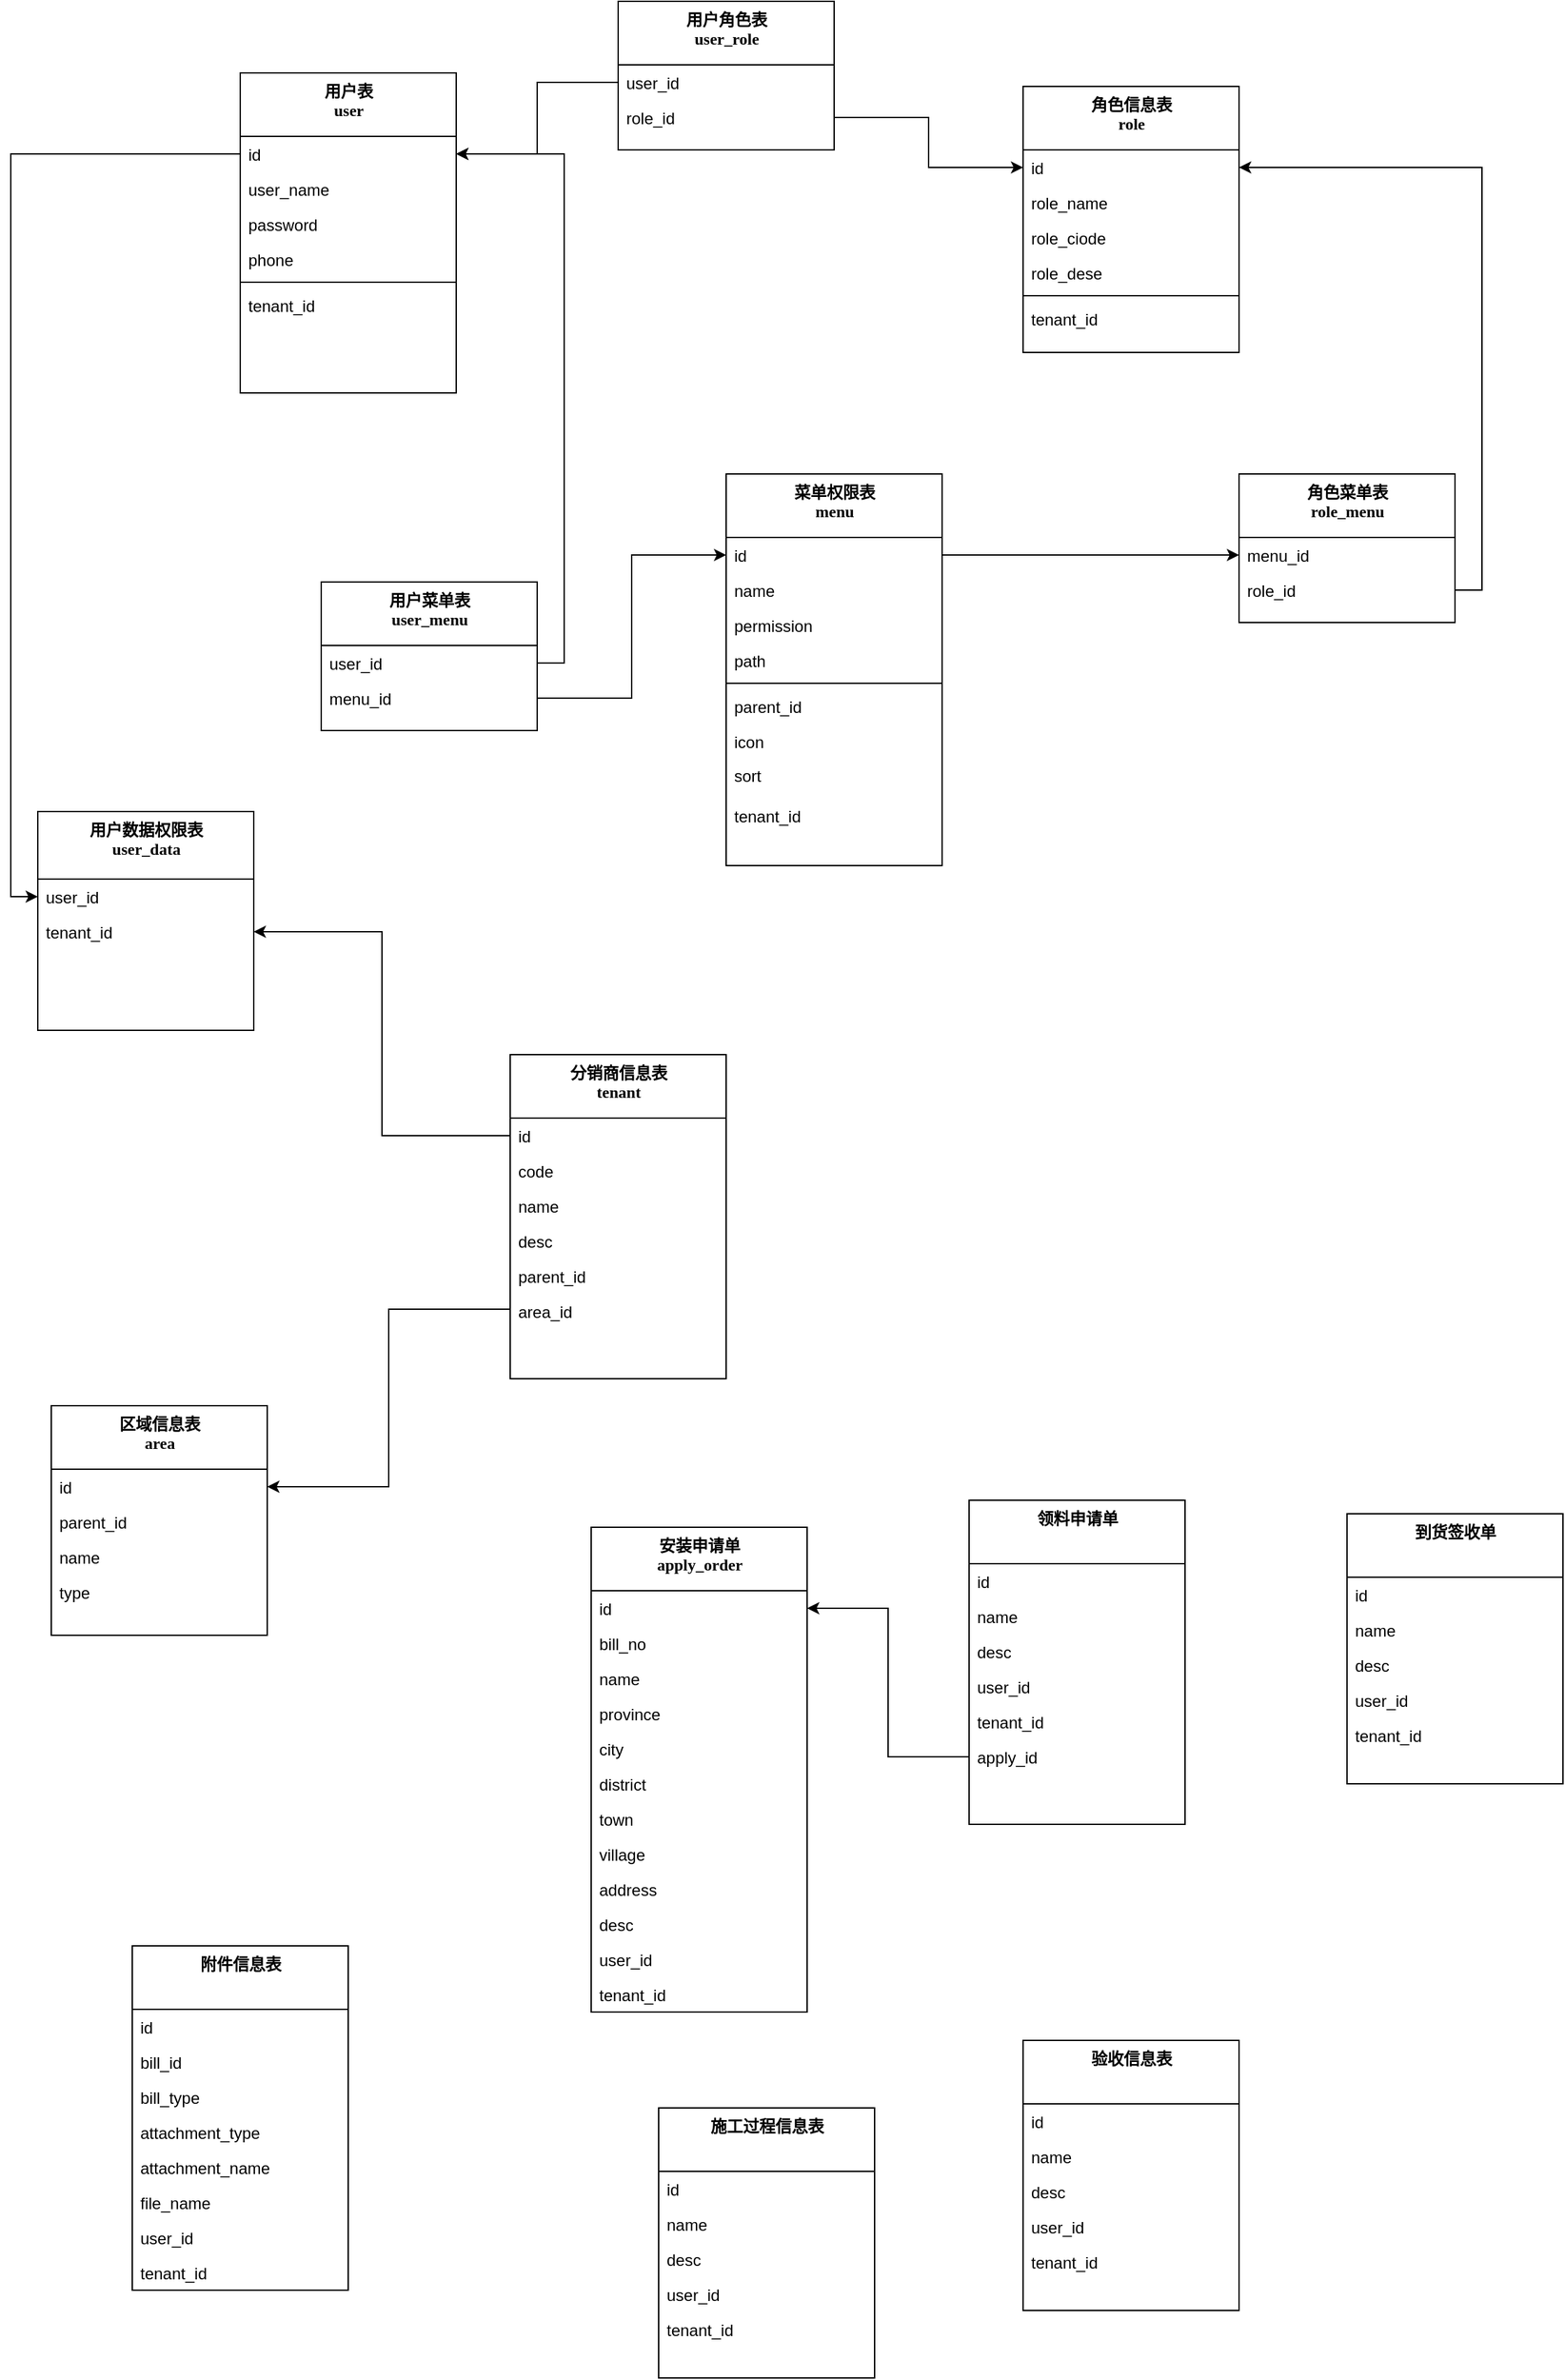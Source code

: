 <mxfile version="14.4.9" type="github">
  <diagram name="Page-1" id="9f46799a-70d6-7492-0946-bef42562c5a5">
    <mxGraphModel dx="2522" dy="762" grid="1" gridSize="10" guides="1" tooltips="1" connect="1" arrows="1" fold="1" page="1" pageScale="1" pageWidth="1100" pageHeight="850" background="#ffffff" math="0" shadow="0">
      <root>
        <mxCell id="0" />
        <mxCell id="1" parent="0" />
        <mxCell id="78961159f06e98e8-17" value="&lt;font style=&quot;vertical-align: inherit&quot;&gt;&lt;font style=&quot;vertical-align: inherit&quot;&gt;&lt;font style=&quot;vertical-align: inherit&quot;&gt;&lt;font style=&quot;vertical-align: inherit&quot;&gt;&lt;font style=&quot;vertical-align: inherit&quot;&gt;&lt;font style=&quot;vertical-align: inherit&quot;&gt;&lt;font style=&quot;vertical-align: inherit&quot;&gt;&lt;font style=&quot;vertical-align: inherit&quot;&gt;&lt;font style=&quot;vertical-align: inherit&quot;&gt;&lt;font style=&quot;vertical-align: inherit&quot;&gt;&lt;font style=&quot;vertical-align: inherit&quot;&gt;&lt;font style=&quot;vertical-align: inherit&quot;&gt;&lt;font style=&quot;vertical-align: inherit&quot;&gt;&lt;font style=&quot;vertical-align: inherit&quot;&gt;&lt;font style=&quot;vertical-align: inherit&quot;&gt;&lt;font style=&quot;vertical-align: inherit&quot;&gt;用户表&lt;br&gt;&lt;/font&gt;&lt;/font&gt;&lt;/font&gt;&lt;/font&gt;&lt;/font&gt;&lt;/font&gt;&lt;/font&gt;&lt;/font&gt;&lt;/font&gt;&lt;/font&gt;&lt;/font&gt;&lt;/font&gt;&lt;/font&gt;&lt;/font&gt;&lt;font style=&quot;vertical-align: inherit&quot;&gt;&lt;font style=&quot;vertical-align: inherit&quot;&gt;user&lt;/font&gt;&lt;/font&gt;&lt;br&gt;&lt;/font&gt;&lt;/font&gt;" style="swimlane;html=1;fontStyle=1;align=center;verticalAlign=top;childLayout=stackLayout;horizontal=1;startSize=47;horizontalStack=0;resizeParent=1;resizeLast=0;collapsible=1;marginBottom=0;swimlaneFillColor=#ffffff;rounded=0;shadow=0;comic=0;labelBackgroundColor=none;strokeWidth=1;fillColor=none;fontFamily=Verdana;fontSize=12" parent="1" vertex="1">
          <mxGeometry x="90" y="83" width="160" height="237" as="geometry">
            <mxRectangle x="90" y="83" width="70" height="26" as="alternateBounds" />
          </mxGeometry>
        </mxCell>
        <mxCell id="78961159f06e98e8-21" value="&lt;font style=&quot;vertical-align: inherit&quot;&gt;&lt;font style=&quot;vertical-align: inherit&quot;&gt;&lt;font style=&quot;vertical-align: inherit&quot;&gt;&lt;font style=&quot;vertical-align: inherit&quot;&gt;id&lt;/font&gt;&lt;/font&gt;&lt;/font&gt;&lt;/font&gt;" style="text;html=1;strokeColor=none;fillColor=none;align=left;verticalAlign=top;spacingLeft=4;spacingRight=4;whiteSpace=wrap;overflow=hidden;rotatable=0;points=[[0,0.5],[1,0.5]];portConstraint=eastwest;" parent="78961159f06e98e8-17" vertex="1">
          <mxGeometry y="47" width="160" height="26" as="geometry" />
        </mxCell>
        <mxCell id="78961159f06e98e8-25" value="&lt;font style=&quot;vertical-align: inherit&quot;&gt;&lt;font style=&quot;vertical-align: inherit&quot;&gt;user_name&lt;/font&gt;&lt;/font&gt;" style="text;html=1;strokeColor=none;fillColor=none;align=left;verticalAlign=top;spacingLeft=4;spacingRight=4;whiteSpace=wrap;overflow=hidden;rotatable=0;points=[[0,0.5],[1,0.5]];portConstraint=eastwest;" parent="78961159f06e98e8-17" vertex="1">
          <mxGeometry y="73" width="160" height="26" as="geometry" />
        </mxCell>
        <mxCell id="78961159f06e98e8-26" value="&lt;font style=&quot;vertical-align: inherit&quot;&gt;&lt;font style=&quot;vertical-align: inherit&quot;&gt;password&lt;/font&gt;&lt;/font&gt;" style="text;html=1;strokeColor=none;fillColor=none;align=left;verticalAlign=top;spacingLeft=4;spacingRight=4;whiteSpace=wrap;overflow=hidden;rotatable=0;points=[[0,0.5],[1,0.5]];portConstraint=eastwest;" parent="78961159f06e98e8-17" vertex="1">
          <mxGeometry y="99" width="160" height="26" as="geometry" />
        </mxCell>
        <mxCell id="78961159f06e98e8-20" value="&lt;font style=&quot;vertical-align: inherit&quot;&gt;&lt;font style=&quot;vertical-align: inherit&quot;&gt;&lt;font style=&quot;vertical-align: inherit&quot;&gt;&lt;font style=&quot;vertical-align: inherit&quot;&gt;&lt;font style=&quot;vertical-align: inherit&quot;&gt;&lt;font style=&quot;vertical-align: inherit&quot;&gt;&lt;font style=&quot;vertical-align: inherit&quot;&gt;&lt;font style=&quot;vertical-align: inherit&quot;&gt;phone&lt;/font&gt;&lt;/font&gt;&lt;/font&gt;&lt;/font&gt;&lt;/font&gt;&lt;/font&gt;&lt;/font&gt;&lt;/font&gt;" style="text;html=1;strokeColor=none;fillColor=none;align=left;verticalAlign=top;spacingLeft=4;spacingRight=4;whiteSpace=wrap;overflow=hidden;rotatable=0;points=[[0,0.5],[1,0.5]];portConstraint=eastwest;" parent="78961159f06e98e8-17" vertex="1">
          <mxGeometry y="125" width="160" height="26" as="geometry" />
        </mxCell>
        <mxCell id="78961159f06e98e8-19" value="" style="line;html=1;strokeWidth=1;fillColor=none;align=left;verticalAlign=middle;spacingTop=-1;spacingLeft=3;spacingRight=3;rotatable=0;labelPosition=right;points=[];portConstraint=eastwest;" parent="78961159f06e98e8-17" vertex="1">
          <mxGeometry y="151" width="160" height="8" as="geometry" />
        </mxCell>
        <mxCell id="78961159f06e98e8-27" value="&lt;font style=&quot;vertical-align: inherit&quot;&gt;&lt;font style=&quot;vertical-align: inherit&quot;&gt;tenant_id&lt;/font&gt;&lt;/font&gt;" style="text;html=1;strokeColor=none;fillColor=none;align=left;verticalAlign=top;spacingLeft=4;spacingRight=4;whiteSpace=wrap;overflow=hidden;rotatable=0;points=[[0,0.5],[1,0.5]];portConstraint=eastwest;" parent="78961159f06e98e8-17" vertex="1">
          <mxGeometry y="159" width="160" height="26" as="geometry" />
        </mxCell>
        <mxCell id="78961159f06e98e8-30" value="角色信息表&lt;br&gt;role" style="swimlane;html=1;fontStyle=1;align=center;verticalAlign=top;childLayout=stackLayout;horizontal=1;startSize=47;horizontalStack=0;resizeParent=1;resizeLast=0;collapsible=1;marginBottom=0;swimlaneFillColor=#ffffff;rounded=0;shadow=0;comic=0;labelBackgroundColor=none;strokeWidth=1;fillColor=none;fontFamily=Verdana;fontSize=12" parent="1" vertex="1">
          <mxGeometry x="670" y="93" width="160" height="197" as="geometry" />
        </mxCell>
        <mxCell id="78961159f06e98e8-31" value="id" style="text;html=1;strokeColor=none;fillColor=none;align=left;verticalAlign=top;spacingLeft=4;spacingRight=4;whiteSpace=wrap;overflow=hidden;rotatable=0;points=[[0,0.5],[1,0.5]];portConstraint=eastwest;" parent="78961159f06e98e8-30" vertex="1">
          <mxGeometry y="47" width="160" height="26" as="geometry" />
        </mxCell>
        <mxCell id="78961159f06e98e8-32" value="role_name" style="text;html=1;strokeColor=none;fillColor=none;align=left;verticalAlign=top;spacingLeft=4;spacingRight=4;whiteSpace=wrap;overflow=hidden;rotatable=0;points=[[0,0.5],[1,0.5]];portConstraint=eastwest;" parent="78961159f06e98e8-30" vertex="1">
          <mxGeometry y="73" width="160" height="26" as="geometry" />
        </mxCell>
        <mxCell id="78961159f06e98e8-33" value="role_ciode" style="text;html=1;strokeColor=none;fillColor=none;align=left;verticalAlign=top;spacingLeft=4;spacingRight=4;whiteSpace=wrap;overflow=hidden;rotatable=0;points=[[0,0.5],[1,0.5]];portConstraint=eastwest;" parent="78961159f06e98e8-30" vertex="1">
          <mxGeometry y="99" width="160" height="26" as="geometry" />
        </mxCell>
        <mxCell id="78961159f06e98e8-34" value="role_dese" style="text;html=1;strokeColor=none;fillColor=none;align=left;verticalAlign=top;spacingLeft=4;spacingRight=4;whiteSpace=wrap;overflow=hidden;rotatable=0;points=[[0,0.5],[1,0.5]];portConstraint=eastwest;" parent="78961159f06e98e8-30" vertex="1">
          <mxGeometry y="125" width="160" height="26" as="geometry" />
        </mxCell>
        <mxCell id="78961159f06e98e8-38" value="" style="line;html=1;strokeWidth=1;fillColor=none;align=left;verticalAlign=middle;spacingTop=-1;spacingLeft=3;spacingRight=3;rotatable=0;labelPosition=right;points=[];portConstraint=eastwest;" parent="78961159f06e98e8-30" vertex="1">
          <mxGeometry y="151" width="160" height="8" as="geometry" />
        </mxCell>
        <mxCell id="78961159f06e98e8-39" value="tenant_id" style="text;html=1;strokeColor=none;fillColor=none;align=left;verticalAlign=top;spacingLeft=4;spacingRight=4;whiteSpace=wrap;overflow=hidden;rotatable=0;points=[[0,0.5],[1,0.5]];portConstraint=eastwest;" parent="78961159f06e98e8-30" vertex="1">
          <mxGeometry y="159" width="160" height="26" as="geometry" />
        </mxCell>
        <mxCell id="FCenFna6meWZdQ7rGU5t-2" value="用户角色表&lt;br&gt;user_role" style="swimlane;html=1;fontStyle=1;align=center;verticalAlign=top;childLayout=stackLayout;horizontal=1;startSize=47;horizontalStack=0;resizeParent=1;resizeLast=0;collapsible=1;marginBottom=0;swimlaneFillColor=#ffffff;rounded=0;shadow=0;comic=0;labelBackgroundColor=none;strokeWidth=1;fillColor=none;fontFamily=Verdana;fontSize=12" parent="1" vertex="1">
          <mxGeometry x="370" y="30" width="160" height="110" as="geometry" />
        </mxCell>
        <mxCell id="FCenFna6meWZdQ7rGU5t-3" value="user_id" style="text;html=1;strokeColor=none;fillColor=none;align=left;verticalAlign=top;spacingLeft=4;spacingRight=4;whiteSpace=wrap;overflow=hidden;rotatable=0;points=[[0,0.5],[1,0.5]];portConstraint=eastwest;" parent="FCenFna6meWZdQ7rGU5t-2" vertex="1">
          <mxGeometry y="47" width="160" height="26" as="geometry" />
        </mxCell>
        <mxCell id="FCenFna6meWZdQ7rGU5t-4" value="role_id" style="text;html=1;strokeColor=none;fillColor=none;align=left;verticalAlign=top;spacingLeft=4;spacingRight=4;whiteSpace=wrap;overflow=hidden;rotatable=0;points=[[0,0.5],[1,0.5]];portConstraint=eastwest;" parent="FCenFna6meWZdQ7rGU5t-2" vertex="1">
          <mxGeometry y="73" width="160" height="26" as="geometry" />
        </mxCell>
        <mxCell id="FCenFna6meWZdQ7rGU5t-11" style="edgeStyle=orthogonalEdgeStyle;rounded=0;orthogonalLoop=1;jettySize=auto;html=1;exitX=0;exitY=0.5;exitDx=0;exitDy=0;entryX=1;entryY=0.5;entryDx=0;entryDy=0;" parent="1" source="FCenFna6meWZdQ7rGU5t-3" target="78961159f06e98e8-21" edge="1">
          <mxGeometry relative="1" as="geometry" />
        </mxCell>
        <mxCell id="FCenFna6meWZdQ7rGU5t-12" style="edgeStyle=orthogonalEdgeStyle;rounded=0;orthogonalLoop=1;jettySize=auto;html=1;exitX=1;exitY=0.5;exitDx=0;exitDy=0;entryX=0;entryY=0.5;entryDx=0;entryDy=0;" parent="1" source="FCenFna6meWZdQ7rGU5t-4" target="78961159f06e98e8-31" edge="1">
          <mxGeometry relative="1" as="geometry" />
        </mxCell>
        <mxCell id="FCenFna6meWZdQ7rGU5t-13" value="&lt;font style=&quot;vertical-align: inherit&quot;&gt;&lt;font style=&quot;vertical-align: inherit&quot;&gt;&lt;font style=&quot;vertical-align: inherit&quot;&gt;&lt;font style=&quot;vertical-align: inherit&quot;&gt;&lt;font style=&quot;vertical-align: inherit&quot;&gt;&lt;font style=&quot;vertical-align: inherit&quot;&gt;&lt;font style=&quot;vertical-align: inherit&quot;&gt;&lt;font style=&quot;vertical-align: inherit&quot;&gt;&lt;font style=&quot;vertical-align: inherit&quot;&gt;&lt;font style=&quot;vertical-align: inherit&quot;&gt;&lt;font style=&quot;vertical-align: inherit&quot;&gt;&lt;font style=&quot;vertical-align: inherit&quot;&gt;&lt;font style=&quot;vertical-align: inherit&quot;&gt;&lt;font style=&quot;vertical-align: inherit&quot;&gt;&lt;font style=&quot;vertical-align: inherit&quot;&gt;&lt;font style=&quot;vertical-align: inherit&quot;&gt;菜单权限表&lt;br&gt;&lt;/font&gt;&lt;/font&gt;&lt;/font&gt;&lt;/font&gt;&lt;/font&gt;&lt;/font&gt;&lt;/font&gt;&lt;/font&gt;&lt;/font&gt;&lt;/font&gt;&lt;/font&gt;&lt;/font&gt;&lt;/font&gt;&lt;/font&gt;menu&lt;br&gt;&lt;/font&gt;&lt;/font&gt;" style="swimlane;html=1;fontStyle=1;align=center;verticalAlign=top;childLayout=stackLayout;horizontal=1;startSize=47;horizontalStack=0;resizeParent=1;resizeLast=0;collapsible=1;marginBottom=0;swimlaneFillColor=#ffffff;rounded=0;shadow=0;comic=0;labelBackgroundColor=none;strokeWidth=1;fillColor=none;fontFamily=Verdana;fontSize=12" parent="1" vertex="1">
          <mxGeometry x="450" y="380" width="160" height="290" as="geometry">
            <mxRectangle x="90" y="83" width="70" height="26" as="alternateBounds" />
          </mxGeometry>
        </mxCell>
        <mxCell id="FCenFna6meWZdQ7rGU5t-14" value="&lt;font style=&quot;vertical-align: inherit&quot;&gt;&lt;font style=&quot;vertical-align: inherit&quot;&gt;&lt;font style=&quot;vertical-align: inherit&quot;&gt;&lt;font style=&quot;vertical-align: inherit&quot;&gt;id&lt;/font&gt;&lt;/font&gt;&lt;/font&gt;&lt;/font&gt;" style="text;html=1;strokeColor=none;fillColor=none;align=left;verticalAlign=top;spacingLeft=4;spacingRight=4;whiteSpace=wrap;overflow=hidden;rotatable=0;points=[[0,0.5],[1,0.5]];portConstraint=eastwest;" parent="FCenFna6meWZdQ7rGU5t-13" vertex="1">
          <mxGeometry y="47" width="160" height="26" as="geometry" />
        </mxCell>
        <mxCell id="FCenFna6meWZdQ7rGU5t-15" value="&lt;font style=&quot;vertical-align: inherit&quot;&gt;&lt;font style=&quot;vertical-align: inherit&quot;&gt;name&lt;/font&gt;&lt;/font&gt;" style="text;html=1;strokeColor=none;fillColor=none;align=left;verticalAlign=top;spacingLeft=4;spacingRight=4;whiteSpace=wrap;overflow=hidden;rotatable=0;points=[[0,0.5],[1,0.5]];portConstraint=eastwest;" parent="FCenFna6meWZdQ7rGU5t-13" vertex="1">
          <mxGeometry y="73" width="160" height="26" as="geometry" />
        </mxCell>
        <mxCell id="FCenFna6meWZdQ7rGU5t-16" value="&lt;font style=&quot;vertical-align: inherit&quot;&gt;&lt;font style=&quot;vertical-align: inherit&quot;&gt;permission&lt;/font&gt;&lt;/font&gt;" style="text;html=1;strokeColor=none;fillColor=none;align=left;verticalAlign=top;spacingLeft=4;spacingRight=4;whiteSpace=wrap;overflow=hidden;rotatable=0;points=[[0,0.5],[1,0.5]];portConstraint=eastwest;" parent="FCenFna6meWZdQ7rGU5t-13" vertex="1">
          <mxGeometry y="99" width="160" height="26" as="geometry" />
        </mxCell>
        <mxCell id="FCenFna6meWZdQ7rGU5t-17" value="&lt;font style=&quot;vertical-align: inherit&quot;&gt;&lt;font style=&quot;vertical-align: inherit&quot;&gt;&lt;font style=&quot;vertical-align: inherit&quot;&gt;&lt;font style=&quot;vertical-align: inherit&quot;&gt;&lt;font style=&quot;vertical-align: inherit&quot;&gt;&lt;font style=&quot;vertical-align: inherit&quot;&gt;&lt;font style=&quot;vertical-align: inherit&quot;&gt;&lt;font style=&quot;vertical-align: inherit&quot;&gt;path&lt;/font&gt;&lt;/font&gt;&lt;/font&gt;&lt;/font&gt;&lt;/font&gt;&lt;/font&gt;&lt;/font&gt;&lt;/font&gt;" style="text;html=1;strokeColor=none;fillColor=none;align=left;verticalAlign=top;spacingLeft=4;spacingRight=4;whiteSpace=wrap;overflow=hidden;rotatable=0;points=[[0,0.5],[1,0.5]];portConstraint=eastwest;" parent="FCenFna6meWZdQ7rGU5t-13" vertex="1">
          <mxGeometry y="125" width="160" height="26" as="geometry" />
        </mxCell>
        <mxCell id="FCenFna6meWZdQ7rGU5t-18" value="" style="line;html=1;strokeWidth=1;fillColor=none;align=left;verticalAlign=middle;spacingTop=-1;spacingLeft=3;spacingRight=3;rotatable=0;labelPosition=right;points=[];portConstraint=eastwest;" parent="FCenFna6meWZdQ7rGU5t-13" vertex="1">
          <mxGeometry y="151" width="160" height="8" as="geometry" />
        </mxCell>
        <mxCell id="FCenFna6meWZdQ7rGU5t-19" value="&lt;font style=&quot;vertical-align: inherit&quot;&gt;&lt;font style=&quot;vertical-align: inherit&quot;&gt;parent_id&lt;/font&gt;&lt;/font&gt;" style="text;html=1;strokeColor=none;fillColor=none;align=left;verticalAlign=top;spacingLeft=4;spacingRight=4;whiteSpace=wrap;overflow=hidden;rotatable=0;points=[[0,0.5],[1,0.5]];portConstraint=eastwest;" parent="FCenFna6meWZdQ7rGU5t-13" vertex="1">
          <mxGeometry y="159" width="160" height="26" as="geometry" />
        </mxCell>
        <mxCell id="FCenFna6meWZdQ7rGU5t-20" value="&lt;font style=&quot;vertical-align: inherit&quot;&gt;&lt;font style=&quot;vertical-align: inherit&quot;&gt;icon&lt;/font&gt;&lt;/font&gt;" style="text;html=1;strokeColor=none;fillColor=none;align=left;verticalAlign=top;spacingLeft=4;spacingRight=4;whiteSpace=wrap;overflow=hidden;rotatable=0;points=[[0,0.5],[1,0.5]];portConstraint=eastwest;" parent="FCenFna6meWZdQ7rGU5t-13" vertex="1">
          <mxGeometry y="185" width="160" height="25" as="geometry" />
        </mxCell>
        <mxCell id="FCenFna6meWZdQ7rGU5t-21" value="sort" style="text;html=1;strokeColor=none;fillColor=none;align=left;verticalAlign=top;spacingLeft=4;spacingRight=4;whiteSpace=wrap;overflow=hidden;rotatable=0;points=[[0,0.5],[1,0.5]];portConstraint=eastwest;" parent="FCenFna6meWZdQ7rGU5t-13" vertex="1">
          <mxGeometry y="210" width="160" height="30" as="geometry" />
        </mxCell>
        <mxCell id="FCenFna6meWZdQ7rGU5t-22" value="tenant_id" style="text;html=1;strokeColor=none;fillColor=none;align=left;verticalAlign=top;spacingLeft=4;spacingRight=4;whiteSpace=wrap;overflow=hidden;rotatable=0;points=[[0,0.5],[1,0.5]];portConstraint=eastwest;" parent="FCenFna6meWZdQ7rGU5t-13" vertex="1">
          <mxGeometry y="240" width="160" height="30" as="geometry" />
        </mxCell>
        <mxCell id="FCenFna6meWZdQ7rGU5t-23" value="角色菜单表&lt;br&gt;role_menu" style="swimlane;html=1;fontStyle=1;align=center;verticalAlign=top;childLayout=stackLayout;horizontal=1;startSize=47;horizontalStack=0;resizeParent=1;resizeLast=0;collapsible=1;marginBottom=0;swimlaneFillColor=#ffffff;rounded=0;shadow=0;comic=0;labelBackgroundColor=none;strokeWidth=1;fillColor=none;fontFamily=Verdana;fontSize=12" parent="1" vertex="1">
          <mxGeometry x="830" y="380" width="160" height="110" as="geometry" />
        </mxCell>
        <mxCell id="FCenFna6meWZdQ7rGU5t-24" value="menu_id" style="text;html=1;strokeColor=none;fillColor=none;align=left;verticalAlign=top;spacingLeft=4;spacingRight=4;whiteSpace=wrap;overflow=hidden;rotatable=0;points=[[0,0.5],[1,0.5]];portConstraint=eastwest;" parent="FCenFna6meWZdQ7rGU5t-23" vertex="1">
          <mxGeometry y="47" width="160" height="26" as="geometry" />
        </mxCell>
        <mxCell id="FCenFna6meWZdQ7rGU5t-25" value="role_id" style="text;html=1;strokeColor=none;fillColor=none;align=left;verticalAlign=top;spacingLeft=4;spacingRight=4;whiteSpace=wrap;overflow=hidden;rotatable=0;points=[[0,0.5],[1,0.5]];portConstraint=eastwest;" parent="FCenFna6meWZdQ7rGU5t-23" vertex="1">
          <mxGeometry y="73" width="160" height="26" as="geometry" />
        </mxCell>
        <mxCell id="FCenFna6meWZdQ7rGU5t-26" style="edgeStyle=orthogonalEdgeStyle;rounded=0;orthogonalLoop=1;jettySize=auto;html=1;exitX=1;exitY=0.5;exitDx=0;exitDy=0;entryX=0;entryY=0.5;entryDx=0;entryDy=0;" parent="1" source="FCenFna6meWZdQ7rGU5t-14" target="FCenFna6meWZdQ7rGU5t-24" edge="1">
          <mxGeometry relative="1" as="geometry" />
        </mxCell>
        <mxCell id="FCenFna6meWZdQ7rGU5t-27" style="edgeStyle=orthogonalEdgeStyle;rounded=0;orthogonalLoop=1;jettySize=auto;html=1;exitX=1;exitY=0.5;exitDx=0;exitDy=0;entryX=1;entryY=0.5;entryDx=0;entryDy=0;" parent="1" source="FCenFna6meWZdQ7rGU5t-25" target="78961159f06e98e8-31" edge="1">
          <mxGeometry relative="1" as="geometry" />
        </mxCell>
        <mxCell id="FCenFna6meWZdQ7rGU5t-28" value="用户菜单表&lt;br&gt;user_menu" style="swimlane;html=1;fontStyle=1;align=center;verticalAlign=top;childLayout=stackLayout;horizontal=1;startSize=47;horizontalStack=0;resizeParent=1;resizeLast=0;collapsible=1;marginBottom=0;swimlaneFillColor=#ffffff;rounded=0;shadow=0;comic=0;labelBackgroundColor=none;strokeWidth=1;fillColor=none;fontFamily=Verdana;fontSize=12" parent="1" vertex="1">
          <mxGeometry x="150" y="460" width="160" height="110" as="geometry" />
        </mxCell>
        <mxCell id="FCenFna6meWZdQ7rGU5t-29" value="user_id" style="text;html=1;strokeColor=none;fillColor=none;align=left;verticalAlign=top;spacingLeft=4;spacingRight=4;whiteSpace=wrap;overflow=hidden;rotatable=0;points=[[0,0.5],[1,0.5]];portConstraint=eastwest;" parent="FCenFna6meWZdQ7rGU5t-28" vertex="1">
          <mxGeometry y="47" width="160" height="26" as="geometry" />
        </mxCell>
        <mxCell id="FCenFna6meWZdQ7rGU5t-30" value="menu_id" style="text;html=1;strokeColor=none;fillColor=none;align=left;verticalAlign=top;spacingLeft=4;spacingRight=4;whiteSpace=wrap;overflow=hidden;rotatable=0;points=[[0,0.5],[1,0.5]];portConstraint=eastwest;" parent="FCenFna6meWZdQ7rGU5t-28" vertex="1">
          <mxGeometry y="73" width="160" height="26" as="geometry" />
        </mxCell>
        <mxCell id="FCenFna6meWZdQ7rGU5t-32" style="edgeStyle=orthogonalEdgeStyle;rounded=0;orthogonalLoop=1;jettySize=auto;html=1;exitX=1;exitY=0.5;exitDx=0;exitDy=0;entryX=0;entryY=0.5;entryDx=0;entryDy=0;" parent="1" source="FCenFna6meWZdQ7rGU5t-30" target="FCenFna6meWZdQ7rGU5t-14" edge="1">
          <mxGeometry relative="1" as="geometry" />
        </mxCell>
        <mxCell id="FCenFna6meWZdQ7rGU5t-33" value="区域信息表&lt;br&gt;area" style="swimlane;html=1;fontStyle=1;align=center;verticalAlign=top;childLayout=stackLayout;horizontal=1;startSize=47;horizontalStack=0;resizeParent=1;resizeLast=0;collapsible=1;marginBottom=0;swimlaneFillColor=#ffffff;rounded=0;shadow=0;comic=0;labelBackgroundColor=none;strokeWidth=1;fillColor=none;fontFamily=Verdana;fontSize=12" parent="1" vertex="1">
          <mxGeometry x="-50" y="1070" width="160" height="170" as="geometry" />
        </mxCell>
        <mxCell id="FCenFna6meWZdQ7rGU5t-34" value="id" style="text;html=1;strokeColor=none;fillColor=none;align=left;verticalAlign=top;spacingLeft=4;spacingRight=4;whiteSpace=wrap;overflow=hidden;rotatable=0;points=[[0,0.5],[1,0.5]];portConstraint=eastwest;" parent="FCenFna6meWZdQ7rGU5t-33" vertex="1">
          <mxGeometry y="47" width="160" height="26" as="geometry" />
        </mxCell>
        <mxCell id="FCenFna6meWZdQ7rGU5t-35" value="parent_id" style="text;html=1;strokeColor=none;fillColor=none;align=left;verticalAlign=top;spacingLeft=4;spacingRight=4;whiteSpace=wrap;overflow=hidden;rotatable=0;points=[[0,0.5],[1,0.5]];portConstraint=eastwest;" parent="FCenFna6meWZdQ7rGU5t-33" vertex="1">
          <mxGeometry y="73" width="160" height="26" as="geometry" />
        </mxCell>
        <mxCell id="FCenFna6meWZdQ7rGU5t-36" value="name" style="text;html=1;strokeColor=none;fillColor=none;align=left;verticalAlign=top;spacingLeft=4;spacingRight=4;whiteSpace=wrap;overflow=hidden;rotatable=0;points=[[0,0.5],[1,0.5]];portConstraint=eastwest;" parent="FCenFna6meWZdQ7rGU5t-33" vertex="1">
          <mxGeometry y="99" width="160" height="26" as="geometry" />
        </mxCell>
        <mxCell id="FCenFna6meWZdQ7rGU5t-37" value="type" style="text;html=1;strokeColor=none;fillColor=none;align=left;verticalAlign=top;spacingLeft=4;spacingRight=4;whiteSpace=wrap;overflow=hidden;rotatable=0;points=[[0,0.5],[1,0.5]];portConstraint=eastwest;" parent="FCenFna6meWZdQ7rGU5t-33" vertex="1">
          <mxGeometry y="125" width="160" height="26" as="geometry" />
        </mxCell>
        <mxCell id="FCenFna6meWZdQ7rGU5t-38" value="分销商信息表&lt;br&gt;tenant" style="swimlane;html=1;fontStyle=1;align=center;verticalAlign=top;childLayout=stackLayout;horizontal=1;startSize=47;horizontalStack=0;resizeParent=1;resizeLast=0;collapsible=1;marginBottom=0;swimlaneFillColor=#ffffff;rounded=0;shadow=0;comic=0;labelBackgroundColor=none;strokeWidth=1;fillColor=none;fontFamily=Verdana;fontSize=12" parent="1" vertex="1">
          <mxGeometry x="290" y="810" width="160" height="240" as="geometry" />
        </mxCell>
        <mxCell id="FCenFna6meWZdQ7rGU5t-39" value="id" style="text;html=1;strokeColor=none;fillColor=none;align=left;verticalAlign=top;spacingLeft=4;spacingRight=4;whiteSpace=wrap;overflow=hidden;rotatable=0;points=[[0,0.5],[1,0.5]];portConstraint=eastwest;" parent="FCenFna6meWZdQ7rGU5t-38" vertex="1">
          <mxGeometry y="47" width="160" height="26" as="geometry" />
        </mxCell>
        <mxCell id="FCenFna6meWZdQ7rGU5t-40" value="code" style="text;html=1;strokeColor=none;fillColor=none;align=left;verticalAlign=top;spacingLeft=4;spacingRight=4;whiteSpace=wrap;overflow=hidden;rotatable=0;points=[[0,0.5],[1,0.5]];portConstraint=eastwest;" parent="FCenFna6meWZdQ7rGU5t-38" vertex="1">
          <mxGeometry y="73" width="160" height="26" as="geometry" />
        </mxCell>
        <mxCell id="FCenFna6meWZdQ7rGU5t-41" value="name" style="text;html=1;strokeColor=none;fillColor=none;align=left;verticalAlign=top;spacingLeft=4;spacingRight=4;whiteSpace=wrap;overflow=hidden;rotatable=0;points=[[0,0.5],[1,0.5]];portConstraint=eastwest;" parent="FCenFna6meWZdQ7rGU5t-38" vertex="1">
          <mxGeometry y="99" width="160" height="26" as="geometry" />
        </mxCell>
        <mxCell id="FCenFna6meWZdQ7rGU5t-42" value="desc" style="text;html=1;strokeColor=none;fillColor=none;align=left;verticalAlign=top;spacingLeft=4;spacingRight=4;whiteSpace=wrap;overflow=hidden;rotatable=0;points=[[0,0.5],[1,0.5]];portConstraint=eastwest;" parent="FCenFna6meWZdQ7rGU5t-38" vertex="1">
          <mxGeometry y="125" width="160" height="26" as="geometry" />
        </mxCell>
        <mxCell id="FCenFna6meWZdQ7rGU5t-43" value="parent_id" style="text;html=1;strokeColor=none;fillColor=none;align=left;verticalAlign=top;spacingLeft=4;spacingRight=4;whiteSpace=wrap;overflow=hidden;rotatable=0;points=[[0,0.5],[1,0.5]];portConstraint=eastwest;" parent="FCenFna6meWZdQ7rGU5t-38" vertex="1">
          <mxGeometry y="151" width="160" height="26" as="geometry" />
        </mxCell>
        <mxCell id="FCenFna6meWZdQ7rGU5t-44" value="area_id" style="text;html=1;strokeColor=none;fillColor=none;align=left;verticalAlign=top;spacingLeft=4;spacingRight=4;whiteSpace=wrap;overflow=hidden;rotatable=0;points=[[0,0.5],[1,0.5]];portConstraint=eastwest;" parent="FCenFna6meWZdQ7rGU5t-38" vertex="1">
          <mxGeometry y="177" width="160" height="23" as="geometry" />
        </mxCell>
        <mxCell id="FCenFna6meWZdQ7rGU5t-45" style="edgeStyle=orthogonalEdgeStyle;rounded=0;orthogonalLoop=1;jettySize=auto;html=1;exitX=0;exitY=0.5;exitDx=0;exitDy=0;entryX=1;entryY=0.5;entryDx=0;entryDy=0;" parent="1" source="FCenFna6meWZdQ7rGU5t-44" target="FCenFna6meWZdQ7rGU5t-34" edge="1">
          <mxGeometry relative="1" as="geometry" />
        </mxCell>
        <mxCell id="FCenFna6meWZdQ7rGU5t-46" value="安装申请单&lt;br&gt;apply_order" style="swimlane;html=1;fontStyle=1;align=center;verticalAlign=top;childLayout=stackLayout;horizontal=1;startSize=47;horizontalStack=0;resizeParent=1;resizeLast=0;collapsible=1;marginBottom=0;swimlaneFillColor=#ffffff;rounded=0;shadow=0;comic=0;labelBackgroundColor=none;strokeWidth=1;fillColor=none;fontFamily=Verdana;fontSize=12" parent="1" vertex="1">
          <mxGeometry x="350" y="1160" width="160" height="359" as="geometry" />
        </mxCell>
        <mxCell id="FCenFna6meWZdQ7rGU5t-47" value="id" style="text;html=1;strokeColor=none;fillColor=none;align=left;verticalAlign=top;spacingLeft=4;spacingRight=4;whiteSpace=wrap;overflow=hidden;rotatable=0;points=[[0,0.5],[1,0.5]];portConstraint=eastwest;" parent="FCenFna6meWZdQ7rGU5t-46" vertex="1">
          <mxGeometry y="47" width="160" height="26" as="geometry" />
        </mxCell>
        <mxCell id="qcWJwfe4B2Te83ltX9sP-18" value="bill_no" style="text;html=1;strokeColor=none;fillColor=none;align=left;verticalAlign=top;spacingLeft=4;spacingRight=4;whiteSpace=wrap;overflow=hidden;rotatable=0;points=[[0,0.5],[1,0.5]];portConstraint=eastwest;" vertex="1" parent="FCenFna6meWZdQ7rGU5t-46">
          <mxGeometry y="73" width="160" height="26" as="geometry" />
        </mxCell>
        <mxCell id="FCenFna6meWZdQ7rGU5t-49" value="name" style="text;html=1;strokeColor=none;fillColor=none;align=left;verticalAlign=top;spacingLeft=4;spacingRight=4;whiteSpace=wrap;overflow=hidden;rotatable=0;points=[[0,0.5],[1,0.5]];portConstraint=eastwest;" parent="FCenFna6meWZdQ7rGU5t-46" vertex="1">
          <mxGeometry y="99" width="160" height="26" as="geometry" />
        </mxCell>
        <mxCell id="qcWJwfe4B2Te83ltX9sP-13" value="province" style="text;html=1;strokeColor=none;fillColor=none;align=left;verticalAlign=top;spacingLeft=4;spacingRight=4;whiteSpace=wrap;overflow=hidden;rotatable=0;points=[[0,0.5],[1,0.5]];portConstraint=eastwest;" vertex="1" parent="FCenFna6meWZdQ7rGU5t-46">
          <mxGeometry y="125" width="160" height="26" as="geometry" />
        </mxCell>
        <mxCell id="qcWJwfe4B2Te83ltX9sP-16" value="city" style="text;html=1;strokeColor=none;fillColor=none;align=left;verticalAlign=top;spacingLeft=4;spacingRight=4;whiteSpace=wrap;overflow=hidden;rotatable=0;points=[[0,0.5],[1,0.5]];portConstraint=eastwest;" vertex="1" parent="FCenFna6meWZdQ7rGU5t-46">
          <mxGeometry y="151" width="160" height="26" as="geometry" />
        </mxCell>
        <mxCell id="qcWJwfe4B2Te83ltX9sP-15" value="district" style="text;html=1;strokeColor=none;fillColor=none;align=left;verticalAlign=top;spacingLeft=4;spacingRight=4;whiteSpace=wrap;overflow=hidden;rotatable=0;points=[[0,0.5],[1,0.5]];portConstraint=eastwest;" vertex="1" parent="FCenFna6meWZdQ7rGU5t-46">
          <mxGeometry y="177" width="160" height="26" as="geometry" />
        </mxCell>
        <mxCell id="qcWJwfe4B2Te83ltX9sP-14" value="town" style="text;html=1;strokeColor=none;fillColor=none;align=left;verticalAlign=top;spacingLeft=4;spacingRight=4;whiteSpace=wrap;overflow=hidden;rotatable=0;points=[[0,0.5],[1,0.5]];portConstraint=eastwest;" vertex="1" parent="FCenFna6meWZdQ7rGU5t-46">
          <mxGeometry y="203" width="160" height="26" as="geometry" />
        </mxCell>
        <mxCell id="qcWJwfe4B2Te83ltX9sP-10" value="village" style="text;html=1;strokeColor=none;fillColor=none;align=left;verticalAlign=top;spacingLeft=4;spacingRight=4;whiteSpace=wrap;overflow=hidden;rotatable=0;points=[[0,0.5],[1,0.5]];portConstraint=eastwest;" vertex="1" parent="FCenFna6meWZdQ7rGU5t-46">
          <mxGeometry y="229" width="160" height="26" as="geometry" />
        </mxCell>
        <mxCell id="qcWJwfe4B2Te83ltX9sP-17" value="address" style="text;html=1;strokeColor=none;fillColor=none;align=left;verticalAlign=top;spacingLeft=4;spacingRight=4;whiteSpace=wrap;overflow=hidden;rotatable=0;points=[[0,0.5],[1,0.5]];portConstraint=eastwest;" vertex="1" parent="FCenFna6meWZdQ7rGU5t-46">
          <mxGeometry y="255" width="160" height="26" as="geometry" />
        </mxCell>
        <mxCell id="FCenFna6meWZdQ7rGU5t-50" value="desc" style="text;html=1;strokeColor=none;fillColor=none;align=left;verticalAlign=top;spacingLeft=4;spacingRight=4;whiteSpace=wrap;overflow=hidden;rotatable=0;points=[[0,0.5],[1,0.5]];portConstraint=eastwest;" parent="FCenFna6meWZdQ7rGU5t-46" vertex="1">
          <mxGeometry y="281" width="160" height="26" as="geometry" />
        </mxCell>
        <mxCell id="FCenFna6meWZdQ7rGU5t-48" value="user_id" style="text;html=1;strokeColor=none;fillColor=none;align=left;verticalAlign=top;spacingLeft=4;spacingRight=4;whiteSpace=wrap;overflow=hidden;rotatable=0;points=[[0,0.5],[1,0.5]];portConstraint=eastwest;" parent="FCenFna6meWZdQ7rGU5t-46" vertex="1">
          <mxGeometry y="307" width="160" height="26" as="geometry" />
        </mxCell>
        <mxCell id="FCenFna6meWZdQ7rGU5t-51" value="tenant_id" style="text;html=1;strokeColor=none;fillColor=none;align=left;verticalAlign=top;spacingLeft=4;spacingRight=4;whiteSpace=wrap;overflow=hidden;rotatable=0;points=[[0,0.5],[1,0.5]];portConstraint=eastwest;" parent="FCenFna6meWZdQ7rGU5t-46" vertex="1">
          <mxGeometry y="333" width="160" height="26" as="geometry" />
        </mxCell>
        <mxCell id="FCenFna6meWZdQ7rGU5t-55" style="edgeStyle=orthogonalEdgeStyle;rounded=0;orthogonalLoop=1;jettySize=auto;html=1;exitX=1;exitY=0.5;exitDx=0;exitDy=0;entryX=1;entryY=0.5;entryDx=0;entryDy=0;" parent="1" source="FCenFna6meWZdQ7rGU5t-29" target="78961159f06e98e8-21" edge="1">
          <mxGeometry relative="1" as="geometry" />
        </mxCell>
        <mxCell id="FCenFna6meWZdQ7rGU5t-56" value="用户数据权限表&lt;br&gt;user_data" style="swimlane;html=1;fontStyle=1;align=center;verticalAlign=top;childLayout=stackLayout;horizontal=1;startSize=50;horizontalStack=0;resizeParent=1;resizeLast=0;collapsible=1;marginBottom=0;swimlaneFillColor=#ffffff;rounded=0;shadow=0;comic=0;labelBackgroundColor=none;strokeWidth=1;fillColor=none;fontFamily=Verdana;fontSize=12" parent="1" vertex="1">
          <mxGeometry x="-60" y="630" width="160" height="162" as="geometry" />
        </mxCell>
        <mxCell id="FCenFna6meWZdQ7rGU5t-57" value="user_id" style="text;html=1;strokeColor=none;fillColor=none;align=left;verticalAlign=top;spacingLeft=4;spacingRight=4;whiteSpace=wrap;overflow=hidden;rotatable=0;points=[[0,0.5],[1,0.5]];portConstraint=eastwest;" parent="FCenFna6meWZdQ7rGU5t-56" vertex="1">
          <mxGeometry y="50" width="160" height="26" as="geometry" />
        </mxCell>
        <mxCell id="FCenFna6meWZdQ7rGU5t-58" value="tenant_id" style="text;html=1;strokeColor=none;fillColor=none;align=left;verticalAlign=top;spacingLeft=4;spacingRight=4;whiteSpace=wrap;overflow=hidden;rotatable=0;points=[[0,0.5],[1,0.5]];portConstraint=eastwest;" parent="FCenFna6meWZdQ7rGU5t-56" vertex="1">
          <mxGeometry y="76" width="160" height="26" as="geometry" />
        </mxCell>
        <mxCell id="FCenFna6meWZdQ7rGU5t-59" style="edgeStyle=orthogonalEdgeStyle;rounded=0;orthogonalLoop=1;jettySize=auto;html=1;exitX=0;exitY=0.5;exitDx=0;exitDy=0;entryX=1;entryY=0.5;entryDx=0;entryDy=0;" parent="1" source="FCenFna6meWZdQ7rGU5t-39" target="FCenFna6meWZdQ7rGU5t-58" edge="1">
          <mxGeometry relative="1" as="geometry" />
        </mxCell>
        <mxCell id="FCenFna6meWZdQ7rGU5t-60" style="edgeStyle=orthogonalEdgeStyle;rounded=0;orthogonalLoop=1;jettySize=auto;html=1;exitX=0;exitY=0.5;exitDx=0;exitDy=0;entryX=0;entryY=0.5;entryDx=0;entryDy=0;" parent="1" source="78961159f06e98e8-21" target="FCenFna6meWZdQ7rGU5t-57" edge="1">
          <mxGeometry relative="1" as="geometry" />
        </mxCell>
        <mxCell id="FCenFna6meWZdQ7rGU5t-61" value="领料申请单" style="swimlane;html=1;fontStyle=1;align=center;verticalAlign=top;childLayout=stackLayout;horizontal=1;startSize=47;horizontalStack=0;resizeParent=1;resizeLast=0;collapsible=1;marginBottom=0;swimlaneFillColor=#ffffff;rounded=0;shadow=0;comic=0;labelBackgroundColor=none;strokeWidth=1;fillColor=none;fontFamily=Verdana;fontSize=12" parent="1" vertex="1">
          <mxGeometry x="630" y="1140" width="160" height="240" as="geometry" />
        </mxCell>
        <mxCell id="FCenFna6meWZdQ7rGU5t-62" value="id" style="text;html=1;strokeColor=none;fillColor=none;align=left;verticalAlign=top;spacingLeft=4;spacingRight=4;whiteSpace=wrap;overflow=hidden;rotatable=0;points=[[0,0.5],[1,0.5]];portConstraint=eastwest;" parent="FCenFna6meWZdQ7rGU5t-61" vertex="1">
          <mxGeometry y="47" width="160" height="26" as="geometry" />
        </mxCell>
        <mxCell id="FCenFna6meWZdQ7rGU5t-63" value="name" style="text;html=1;strokeColor=none;fillColor=none;align=left;verticalAlign=top;spacingLeft=4;spacingRight=4;whiteSpace=wrap;overflow=hidden;rotatable=0;points=[[0,0.5],[1,0.5]];portConstraint=eastwest;" parent="FCenFna6meWZdQ7rGU5t-61" vertex="1">
          <mxGeometry y="73" width="160" height="26" as="geometry" />
        </mxCell>
        <mxCell id="FCenFna6meWZdQ7rGU5t-64" value="desc" style="text;html=1;strokeColor=none;fillColor=none;align=left;verticalAlign=top;spacingLeft=4;spacingRight=4;whiteSpace=wrap;overflow=hidden;rotatable=0;points=[[0,0.5],[1,0.5]];portConstraint=eastwest;" parent="FCenFna6meWZdQ7rGU5t-61" vertex="1">
          <mxGeometry y="99" width="160" height="26" as="geometry" />
        </mxCell>
        <mxCell id="FCenFna6meWZdQ7rGU5t-65" value="user_id" style="text;html=1;strokeColor=none;fillColor=none;align=left;verticalAlign=top;spacingLeft=4;spacingRight=4;whiteSpace=wrap;overflow=hidden;rotatable=0;points=[[0,0.5],[1,0.5]];portConstraint=eastwest;" parent="FCenFna6meWZdQ7rGU5t-61" vertex="1">
          <mxGeometry y="125" width="160" height="26" as="geometry" />
        </mxCell>
        <mxCell id="FCenFna6meWZdQ7rGU5t-66" value="tenant_id" style="text;html=1;strokeColor=none;fillColor=none;align=left;verticalAlign=top;spacingLeft=4;spacingRight=4;whiteSpace=wrap;overflow=hidden;rotatable=0;points=[[0,0.5],[1,0.5]];portConstraint=eastwest;" parent="FCenFna6meWZdQ7rGU5t-61" vertex="1">
          <mxGeometry y="151" width="160" height="26" as="geometry" />
        </mxCell>
        <mxCell id="FCenFna6meWZdQ7rGU5t-85" value="apply_id" style="text;html=1;strokeColor=none;fillColor=none;align=left;verticalAlign=top;spacingLeft=4;spacingRight=4;whiteSpace=wrap;overflow=hidden;rotatable=0;points=[[0,0.5],[1,0.5]];portConstraint=eastwest;" parent="FCenFna6meWZdQ7rGU5t-61" vertex="1">
          <mxGeometry y="177" width="160" height="26" as="geometry" />
        </mxCell>
        <mxCell id="FCenFna6meWZdQ7rGU5t-67" value="到货签收单" style="swimlane;html=1;fontStyle=1;align=center;verticalAlign=top;childLayout=stackLayout;horizontal=1;startSize=47;horizontalStack=0;resizeParent=1;resizeLast=0;collapsible=1;marginBottom=0;swimlaneFillColor=#ffffff;rounded=0;shadow=0;comic=0;labelBackgroundColor=none;strokeWidth=1;fillColor=none;fontFamily=Verdana;fontSize=12" parent="1" vertex="1">
          <mxGeometry x="910" y="1150" width="160" height="200" as="geometry" />
        </mxCell>
        <mxCell id="FCenFna6meWZdQ7rGU5t-68" value="id" style="text;html=1;strokeColor=none;fillColor=none;align=left;verticalAlign=top;spacingLeft=4;spacingRight=4;whiteSpace=wrap;overflow=hidden;rotatable=0;points=[[0,0.5],[1,0.5]];portConstraint=eastwest;" parent="FCenFna6meWZdQ7rGU5t-67" vertex="1">
          <mxGeometry y="47" width="160" height="26" as="geometry" />
        </mxCell>
        <mxCell id="FCenFna6meWZdQ7rGU5t-69" value="name" style="text;html=1;strokeColor=none;fillColor=none;align=left;verticalAlign=top;spacingLeft=4;spacingRight=4;whiteSpace=wrap;overflow=hidden;rotatable=0;points=[[0,0.5],[1,0.5]];portConstraint=eastwest;" parent="FCenFna6meWZdQ7rGU5t-67" vertex="1">
          <mxGeometry y="73" width="160" height="26" as="geometry" />
        </mxCell>
        <mxCell id="FCenFna6meWZdQ7rGU5t-70" value="desc" style="text;html=1;strokeColor=none;fillColor=none;align=left;verticalAlign=top;spacingLeft=4;spacingRight=4;whiteSpace=wrap;overflow=hidden;rotatable=0;points=[[0,0.5],[1,0.5]];portConstraint=eastwest;" parent="FCenFna6meWZdQ7rGU5t-67" vertex="1">
          <mxGeometry y="99" width="160" height="26" as="geometry" />
        </mxCell>
        <mxCell id="FCenFna6meWZdQ7rGU5t-71" value="user_id" style="text;html=1;strokeColor=none;fillColor=none;align=left;verticalAlign=top;spacingLeft=4;spacingRight=4;whiteSpace=wrap;overflow=hidden;rotatable=0;points=[[0,0.5],[1,0.5]];portConstraint=eastwest;" parent="FCenFna6meWZdQ7rGU5t-67" vertex="1">
          <mxGeometry y="125" width="160" height="26" as="geometry" />
        </mxCell>
        <mxCell id="FCenFna6meWZdQ7rGU5t-72" value="tenant_id" style="text;html=1;strokeColor=none;fillColor=none;align=left;verticalAlign=top;spacingLeft=4;spacingRight=4;whiteSpace=wrap;overflow=hidden;rotatable=0;points=[[0,0.5],[1,0.5]];portConstraint=eastwest;" parent="FCenFna6meWZdQ7rGU5t-67" vertex="1">
          <mxGeometry y="151" width="160" height="26" as="geometry" />
        </mxCell>
        <mxCell id="FCenFna6meWZdQ7rGU5t-73" value="施工过程信息表" style="swimlane;html=1;fontStyle=1;align=center;verticalAlign=top;childLayout=stackLayout;horizontal=1;startSize=47;horizontalStack=0;resizeParent=1;resizeLast=0;collapsible=1;marginBottom=0;swimlaneFillColor=#ffffff;rounded=0;shadow=0;comic=0;labelBackgroundColor=none;strokeWidth=1;fillColor=none;fontFamily=Verdana;fontSize=12" parent="1" vertex="1">
          <mxGeometry x="400" y="1590" width="160" height="200" as="geometry" />
        </mxCell>
        <mxCell id="FCenFna6meWZdQ7rGU5t-74" value="id" style="text;html=1;strokeColor=none;fillColor=none;align=left;verticalAlign=top;spacingLeft=4;spacingRight=4;whiteSpace=wrap;overflow=hidden;rotatable=0;points=[[0,0.5],[1,0.5]];portConstraint=eastwest;" parent="FCenFna6meWZdQ7rGU5t-73" vertex="1">
          <mxGeometry y="47" width="160" height="26" as="geometry" />
        </mxCell>
        <mxCell id="FCenFna6meWZdQ7rGU5t-75" value="name" style="text;html=1;strokeColor=none;fillColor=none;align=left;verticalAlign=top;spacingLeft=4;spacingRight=4;whiteSpace=wrap;overflow=hidden;rotatable=0;points=[[0,0.5],[1,0.5]];portConstraint=eastwest;" parent="FCenFna6meWZdQ7rGU5t-73" vertex="1">
          <mxGeometry y="73" width="160" height="26" as="geometry" />
        </mxCell>
        <mxCell id="FCenFna6meWZdQ7rGU5t-76" value="desc" style="text;html=1;strokeColor=none;fillColor=none;align=left;verticalAlign=top;spacingLeft=4;spacingRight=4;whiteSpace=wrap;overflow=hidden;rotatable=0;points=[[0,0.5],[1,0.5]];portConstraint=eastwest;" parent="FCenFna6meWZdQ7rGU5t-73" vertex="1">
          <mxGeometry y="99" width="160" height="26" as="geometry" />
        </mxCell>
        <mxCell id="FCenFna6meWZdQ7rGU5t-77" value="user_id" style="text;html=1;strokeColor=none;fillColor=none;align=left;verticalAlign=top;spacingLeft=4;spacingRight=4;whiteSpace=wrap;overflow=hidden;rotatable=0;points=[[0,0.5],[1,0.5]];portConstraint=eastwest;" parent="FCenFna6meWZdQ7rGU5t-73" vertex="1">
          <mxGeometry y="125" width="160" height="26" as="geometry" />
        </mxCell>
        <mxCell id="FCenFna6meWZdQ7rGU5t-78" value="tenant_id" style="text;html=1;strokeColor=none;fillColor=none;align=left;verticalAlign=top;spacingLeft=4;spacingRight=4;whiteSpace=wrap;overflow=hidden;rotatable=0;points=[[0,0.5],[1,0.5]];portConstraint=eastwest;" parent="FCenFna6meWZdQ7rGU5t-73" vertex="1">
          <mxGeometry y="151" width="160" height="26" as="geometry" />
        </mxCell>
        <mxCell id="FCenFna6meWZdQ7rGU5t-79" value="验收信息表" style="swimlane;html=1;fontStyle=1;align=center;verticalAlign=top;childLayout=stackLayout;horizontal=1;startSize=47;horizontalStack=0;resizeParent=1;resizeLast=0;collapsible=1;marginBottom=0;swimlaneFillColor=#ffffff;rounded=0;shadow=0;comic=0;labelBackgroundColor=none;strokeWidth=1;fillColor=none;fontFamily=Verdana;fontSize=12" parent="1" vertex="1">
          <mxGeometry x="670" y="1540" width="160" height="200" as="geometry" />
        </mxCell>
        <mxCell id="FCenFna6meWZdQ7rGU5t-80" value="id" style="text;html=1;strokeColor=none;fillColor=none;align=left;verticalAlign=top;spacingLeft=4;spacingRight=4;whiteSpace=wrap;overflow=hidden;rotatable=0;points=[[0,0.5],[1,0.5]];portConstraint=eastwest;" parent="FCenFna6meWZdQ7rGU5t-79" vertex="1">
          <mxGeometry y="47" width="160" height="26" as="geometry" />
        </mxCell>
        <mxCell id="FCenFna6meWZdQ7rGU5t-81" value="name" style="text;html=1;strokeColor=none;fillColor=none;align=left;verticalAlign=top;spacingLeft=4;spacingRight=4;whiteSpace=wrap;overflow=hidden;rotatable=0;points=[[0,0.5],[1,0.5]];portConstraint=eastwest;" parent="FCenFna6meWZdQ7rGU5t-79" vertex="1">
          <mxGeometry y="73" width="160" height="26" as="geometry" />
        </mxCell>
        <mxCell id="FCenFna6meWZdQ7rGU5t-82" value="desc" style="text;html=1;strokeColor=none;fillColor=none;align=left;verticalAlign=top;spacingLeft=4;spacingRight=4;whiteSpace=wrap;overflow=hidden;rotatable=0;points=[[0,0.5],[1,0.5]];portConstraint=eastwest;" parent="FCenFna6meWZdQ7rGU5t-79" vertex="1">
          <mxGeometry y="99" width="160" height="26" as="geometry" />
        </mxCell>
        <mxCell id="FCenFna6meWZdQ7rGU5t-83" value="user_id" style="text;html=1;strokeColor=none;fillColor=none;align=left;verticalAlign=top;spacingLeft=4;spacingRight=4;whiteSpace=wrap;overflow=hidden;rotatable=0;points=[[0,0.5],[1,0.5]];portConstraint=eastwest;" parent="FCenFna6meWZdQ7rGU5t-79" vertex="1">
          <mxGeometry y="125" width="160" height="26" as="geometry" />
        </mxCell>
        <mxCell id="FCenFna6meWZdQ7rGU5t-84" value="tenant_id" style="text;html=1;strokeColor=none;fillColor=none;align=left;verticalAlign=top;spacingLeft=4;spacingRight=4;whiteSpace=wrap;overflow=hidden;rotatable=0;points=[[0,0.5],[1,0.5]];portConstraint=eastwest;" parent="FCenFna6meWZdQ7rGU5t-79" vertex="1">
          <mxGeometry y="151" width="160" height="26" as="geometry" />
        </mxCell>
        <mxCell id="FCenFna6meWZdQ7rGU5t-86" style="edgeStyle=orthogonalEdgeStyle;rounded=0;orthogonalLoop=1;jettySize=auto;html=1;exitX=0;exitY=0.5;exitDx=0;exitDy=0;entryX=1;entryY=0.5;entryDx=0;entryDy=0;" parent="1" source="FCenFna6meWZdQ7rGU5t-85" target="FCenFna6meWZdQ7rGU5t-47" edge="1">
          <mxGeometry relative="1" as="geometry" />
        </mxCell>
        <mxCell id="qcWJwfe4B2Te83ltX9sP-1" value="附件信息表" style="swimlane;html=1;fontStyle=1;align=center;verticalAlign=top;childLayout=stackLayout;horizontal=1;startSize=47;horizontalStack=0;resizeParent=1;resizeLast=0;collapsible=1;marginBottom=0;swimlaneFillColor=#ffffff;rounded=0;shadow=0;comic=0;labelBackgroundColor=none;strokeWidth=1;fillColor=none;fontFamily=Verdana;fontSize=12" vertex="1" parent="1">
          <mxGeometry x="10" y="1470" width="160" height="255" as="geometry" />
        </mxCell>
        <mxCell id="qcWJwfe4B2Te83ltX9sP-2" value="id" style="text;html=1;strokeColor=none;fillColor=none;align=left;verticalAlign=top;spacingLeft=4;spacingRight=4;whiteSpace=wrap;overflow=hidden;rotatable=0;points=[[0,0.5],[1,0.5]];portConstraint=eastwest;" vertex="1" parent="qcWJwfe4B2Te83ltX9sP-1">
          <mxGeometry y="47" width="160" height="26" as="geometry" />
        </mxCell>
        <mxCell id="qcWJwfe4B2Te83ltX9sP-4" value="bill_id" style="text;html=1;strokeColor=none;fillColor=none;align=left;verticalAlign=top;spacingLeft=4;spacingRight=4;whiteSpace=wrap;overflow=hidden;rotatable=0;points=[[0,0.5],[1,0.5]];portConstraint=eastwest;" vertex="1" parent="qcWJwfe4B2Te83ltX9sP-1">
          <mxGeometry y="73" width="160" height="26" as="geometry" />
        </mxCell>
        <mxCell id="qcWJwfe4B2Te83ltX9sP-3" value="bill_type" style="text;html=1;strokeColor=none;fillColor=none;align=left;verticalAlign=top;spacingLeft=4;spacingRight=4;whiteSpace=wrap;overflow=hidden;rotatable=0;points=[[0,0.5],[1,0.5]];portConstraint=eastwest;" vertex="1" parent="qcWJwfe4B2Te83ltX9sP-1">
          <mxGeometry y="99" width="160" height="26" as="geometry" />
        </mxCell>
        <mxCell id="qcWJwfe4B2Te83ltX9sP-9" value="attachment_type" style="text;html=1;strokeColor=none;fillColor=none;align=left;verticalAlign=top;spacingLeft=4;spacingRight=4;whiteSpace=wrap;overflow=hidden;rotatable=0;points=[[0,0.5],[1,0.5]];portConstraint=eastwest;" vertex="1" parent="qcWJwfe4B2Te83ltX9sP-1">
          <mxGeometry y="125" width="160" height="26" as="geometry" />
        </mxCell>
        <mxCell id="qcWJwfe4B2Te83ltX9sP-5" value="attachment_name" style="text;html=1;strokeColor=none;fillColor=none;align=left;verticalAlign=top;spacingLeft=4;spacingRight=4;whiteSpace=wrap;overflow=hidden;rotatable=0;points=[[0,0.5],[1,0.5]];portConstraint=eastwest;" vertex="1" parent="qcWJwfe4B2Te83ltX9sP-1">
          <mxGeometry y="151" width="160" height="26" as="geometry" />
        </mxCell>
        <mxCell id="qcWJwfe4B2Te83ltX9sP-6" value="file_name" style="text;html=1;strokeColor=none;fillColor=none;align=left;verticalAlign=top;spacingLeft=4;spacingRight=4;whiteSpace=wrap;overflow=hidden;rotatable=0;points=[[0,0.5],[1,0.5]];portConstraint=eastwest;" vertex="1" parent="qcWJwfe4B2Te83ltX9sP-1">
          <mxGeometry y="177" width="160" height="26" as="geometry" />
        </mxCell>
        <mxCell id="qcWJwfe4B2Te83ltX9sP-7" value="user_id" style="text;html=1;strokeColor=none;fillColor=none;align=left;verticalAlign=top;spacingLeft=4;spacingRight=4;whiteSpace=wrap;overflow=hidden;rotatable=0;points=[[0,0.5],[1,0.5]];portConstraint=eastwest;" vertex="1" parent="qcWJwfe4B2Te83ltX9sP-1">
          <mxGeometry y="203" width="160" height="26" as="geometry" />
        </mxCell>
        <mxCell id="qcWJwfe4B2Te83ltX9sP-8" value="tenant_id" style="text;html=1;strokeColor=none;fillColor=none;align=left;verticalAlign=top;spacingLeft=4;spacingRight=4;whiteSpace=wrap;overflow=hidden;rotatable=0;points=[[0,0.5],[1,0.5]];portConstraint=eastwest;" vertex="1" parent="qcWJwfe4B2Te83ltX9sP-1">
          <mxGeometry y="229" width="160" height="26" as="geometry" />
        </mxCell>
      </root>
    </mxGraphModel>
  </diagram>
</mxfile>

